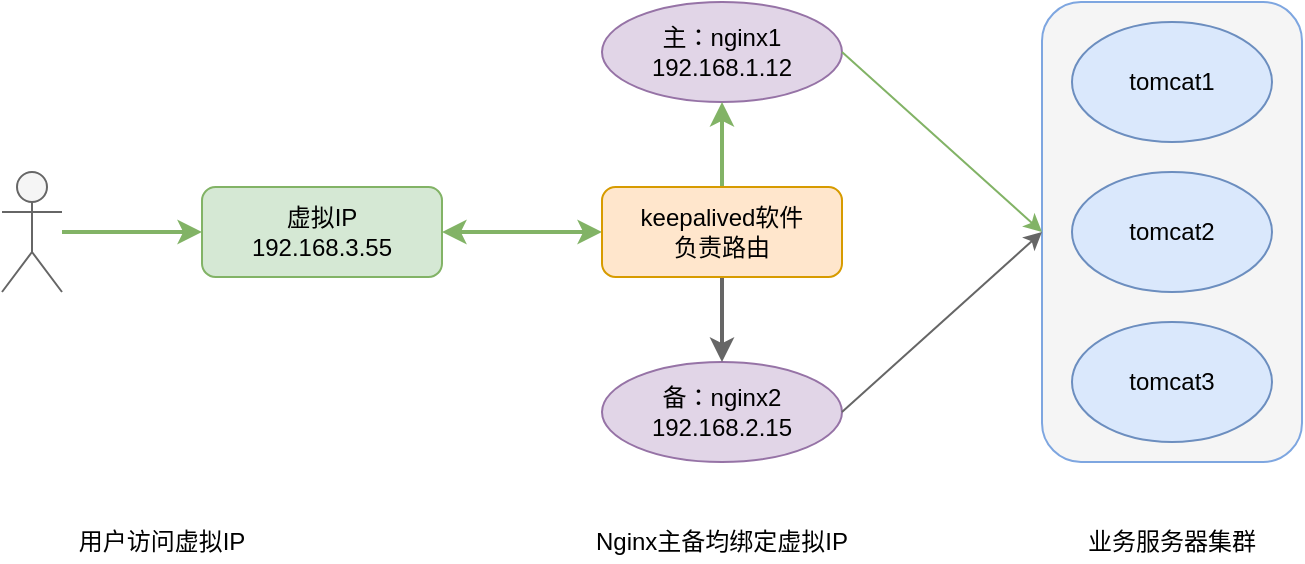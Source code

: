 <mxfile version="12.4.2" type="device" pages="1"><diagram id="ot9xZOFbXfAy8s1WzfVd" name="Page-1"><mxGraphModel dx="946" dy="594" grid="1" gridSize="10" guides="1" tooltips="1" connect="1" arrows="1" fold="1" page="1" pageScale="1" pageWidth="827" pageHeight="1169" math="0" shadow="0"><root><mxCell id="0"/><mxCell id="1" parent="0"/><mxCell id="wz8eRfdyRNSx1zCoQBNh-47" style="edgeStyle=orthogonalEdgeStyle;rounded=1;orthogonalLoop=1;jettySize=auto;html=1;entryX=0;entryY=0.5;entryDx=0;entryDy=0;strokeWidth=2;fillColor=#d5e8d4;strokeColor=#82b366;" edge="1" parent="1" source="wz8eRfdyRNSx1zCoQBNh-1" target="wz8eRfdyRNSx1zCoQBNh-46"><mxGeometry relative="1" as="geometry"/></mxCell><mxCell id="wz8eRfdyRNSx1zCoQBNh-1" value="" style="shape=umlActor;verticalLabelPosition=bottom;labelBackgroundColor=#ffffff;verticalAlign=top;html=1;outlineConnect=0;fillColor=#f5f5f5;strokeColor=#666666;fontColor=#333333;" vertex="1" parent="1"><mxGeometry y="135" width="30" height="60" as="geometry"/></mxCell><mxCell id="wz8eRfdyRNSx1zCoQBNh-9" value="主：nginx1&lt;br&gt;192.168.1.12" style="ellipse;whiteSpace=wrap;html=1;fillColor=#e1d5e7;strokeColor=#9673a6;" vertex="1" parent="1"><mxGeometry x="300" y="50" width="120" height="50" as="geometry"/></mxCell><mxCell id="wz8eRfdyRNSx1zCoQBNh-20" value="" style="rounded=1;whiteSpace=wrap;html=1;fillColor=#f5f5f5;strokeColor=#7EA6E0;fontColor=#333333;" vertex="1" parent="1"><mxGeometry x="520" y="50" width="130" height="230" as="geometry"/></mxCell><mxCell id="wz8eRfdyRNSx1zCoQBNh-21" value="tomcat1" style="ellipse;whiteSpace=wrap;html=1;fillColor=#dae8fc;strokeColor=#6c8ebf;" vertex="1" parent="1"><mxGeometry x="535" y="60" width="100" height="60" as="geometry"/></mxCell><mxCell id="wz8eRfdyRNSx1zCoQBNh-22" value="tomcat2" style="ellipse;whiteSpace=wrap;html=1;fillColor=#dae8fc;strokeColor=#6c8ebf;" vertex="1" parent="1"><mxGeometry x="535" y="135" width="100" height="60" as="geometry"/></mxCell><mxCell id="wz8eRfdyRNSx1zCoQBNh-23" value="tomcat3" style="ellipse;whiteSpace=wrap;html=1;fillColor=#dae8fc;strokeColor=#6c8ebf;" vertex="1" parent="1"><mxGeometry x="535" y="210" width="100" height="60" as="geometry"/></mxCell><mxCell id="wz8eRfdyRNSx1zCoQBNh-24" value="业务服务器集群" style="text;html=1;strokeColor=none;fillColor=none;align=center;verticalAlign=middle;whiteSpace=wrap;rounded=0;" vertex="1" parent="1"><mxGeometry x="535" y="310" width="100" height="20" as="geometry"/></mxCell><mxCell id="wz8eRfdyRNSx1zCoQBNh-25" value="" style="endArrow=classic;html=1;exitX=1;exitY=0.5;exitDx=0;exitDy=0;fillColor=#d5e8d4;strokeColor=#82b366;" edge="1" parent="1" source="wz8eRfdyRNSx1zCoQBNh-9"><mxGeometry width="50" height="50" relative="1" as="geometry"><mxPoint x="430" y="170" as="sourcePoint"/><mxPoint x="520" y="165" as="targetPoint"/></mxGeometry></mxCell><mxCell id="wz8eRfdyRNSx1zCoQBNh-31" value="" style="endArrow=classic;startArrow=classic;html=1;entryX=0;entryY=0.5;entryDx=0;entryDy=0;fillColor=#d5e8d4;strokeColor=#82b366;rounded=1;strokeWidth=2;exitX=1;exitY=0.5;exitDx=0;exitDy=0;" edge="1" parent="1" source="wz8eRfdyRNSx1zCoQBNh-46" target="wz8eRfdyRNSx1zCoQBNh-44"><mxGeometry width="50" height="50" relative="1" as="geometry"><mxPoint x="160" y="160" as="sourcePoint"/><mxPoint x="340" y="70" as="targetPoint"/></mxGeometry></mxCell><mxCell id="wz8eRfdyRNSx1zCoQBNh-34" value="备：nginx2&lt;br&gt;192.168.2.15" style="ellipse;whiteSpace=wrap;html=1;fillColor=#e1d5e7;strokeColor=#9673a6;" vertex="1" parent="1"><mxGeometry x="300" y="230" width="120" height="50" as="geometry"/></mxCell><mxCell id="wz8eRfdyRNSx1zCoQBNh-36" value="" style="endArrow=classic;html=1;exitX=1;exitY=0.5;exitDx=0;exitDy=0;fillColor=#f5f5f5;strokeColor=#666666;entryX=0;entryY=0.5;entryDx=0;entryDy=0;" edge="1" parent="1" source="wz8eRfdyRNSx1zCoQBNh-34" target="wz8eRfdyRNSx1zCoQBNh-20"><mxGeometry width="50" height="50" relative="1" as="geometry"><mxPoint x="430" y="105" as="sourcePoint"/><mxPoint x="525.97" y="168.1" as="targetPoint"/></mxGeometry></mxCell><mxCell id="wz8eRfdyRNSx1zCoQBNh-51" value="" style="edgeStyle=orthogonalEdgeStyle;rounded=1;orthogonalLoop=1;jettySize=auto;html=1;strokeWidth=2;fillColor=#d5e8d4;strokeColor=#82b366;" edge="1" parent="1" source="wz8eRfdyRNSx1zCoQBNh-44" target="wz8eRfdyRNSx1zCoQBNh-9"><mxGeometry relative="1" as="geometry"/></mxCell><mxCell id="wz8eRfdyRNSx1zCoQBNh-52" style="edgeStyle=orthogonalEdgeStyle;rounded=1;orthogonalLoop=1;jettySize=auto;html=1;exitX=0.5;exitY=1;exitDx=0;exitDy=0;entryX=0.5;entryY=0;entryDx=0;entryDy=0;strokeWidth=2;fillColor=#f5f5f5;strokeColor=#666666;" edge="1" parent="1" source="wz8eRfdyRNSx1zCoQBNh-44" target="wz8eRfdyRNSx1zCoQBNh-34"><mxGeometry relative="1" as="geometry"/></mxCell><mxCell id="wz8eRfdyRNSx1zCoQBNh-44" value="keepalived软件&lt;br&gt;负责路由" style="rounded=1;whiteSpace=wrap;html=1;strokeColor=#d79b00;fillColor=#ffe6cc;" vertex="1" parent="1"><mxGeometry x="300" y="142.5" width="120" height="45" as="geometry"/></mxCell><mxCell id="wz8eRfdyRNSx1zCoQBNh-46" value="虚拟IP&lt;br&gt;192.168.3.55" style="rounded=1;whiteSpace=wrap;html=1;strokeColor=#82b366;fillColor=#d5e8d4;" vertex="1" parent="1"><mxGeometry x="100" y="142.5" width="120" height="45" as="geometry"/></mxCell><mxCell id="wz8eRfdyRNSx1zCoQBNh-49" value="Nginx主备均绑定虚拟IP" style="text;html=1;strokeColor=none;fillColor=none;align=center;verticalAlign=middle;whiteSpace=wrap;rounded=0;" vertex="1" parent="1"><mxGeometry x="290" y="310" width="140" height="20" as="geometry"/></mxCell><mxCell id="wz8eRfdyRNSx1zCoQBNh-50" value="用户访问虚拟IP" style="text;html=1;strokeColor=none;fillColor=none;align=center;verticalAlign=middle;whiteSpace=wrap;rounded=0;" vertex="1" parent="1"><mxGeometry x="10" y="310" width="140" height="20" as="geometry"/></mxCell></root></mxGraphModel></diagram></mxfile>